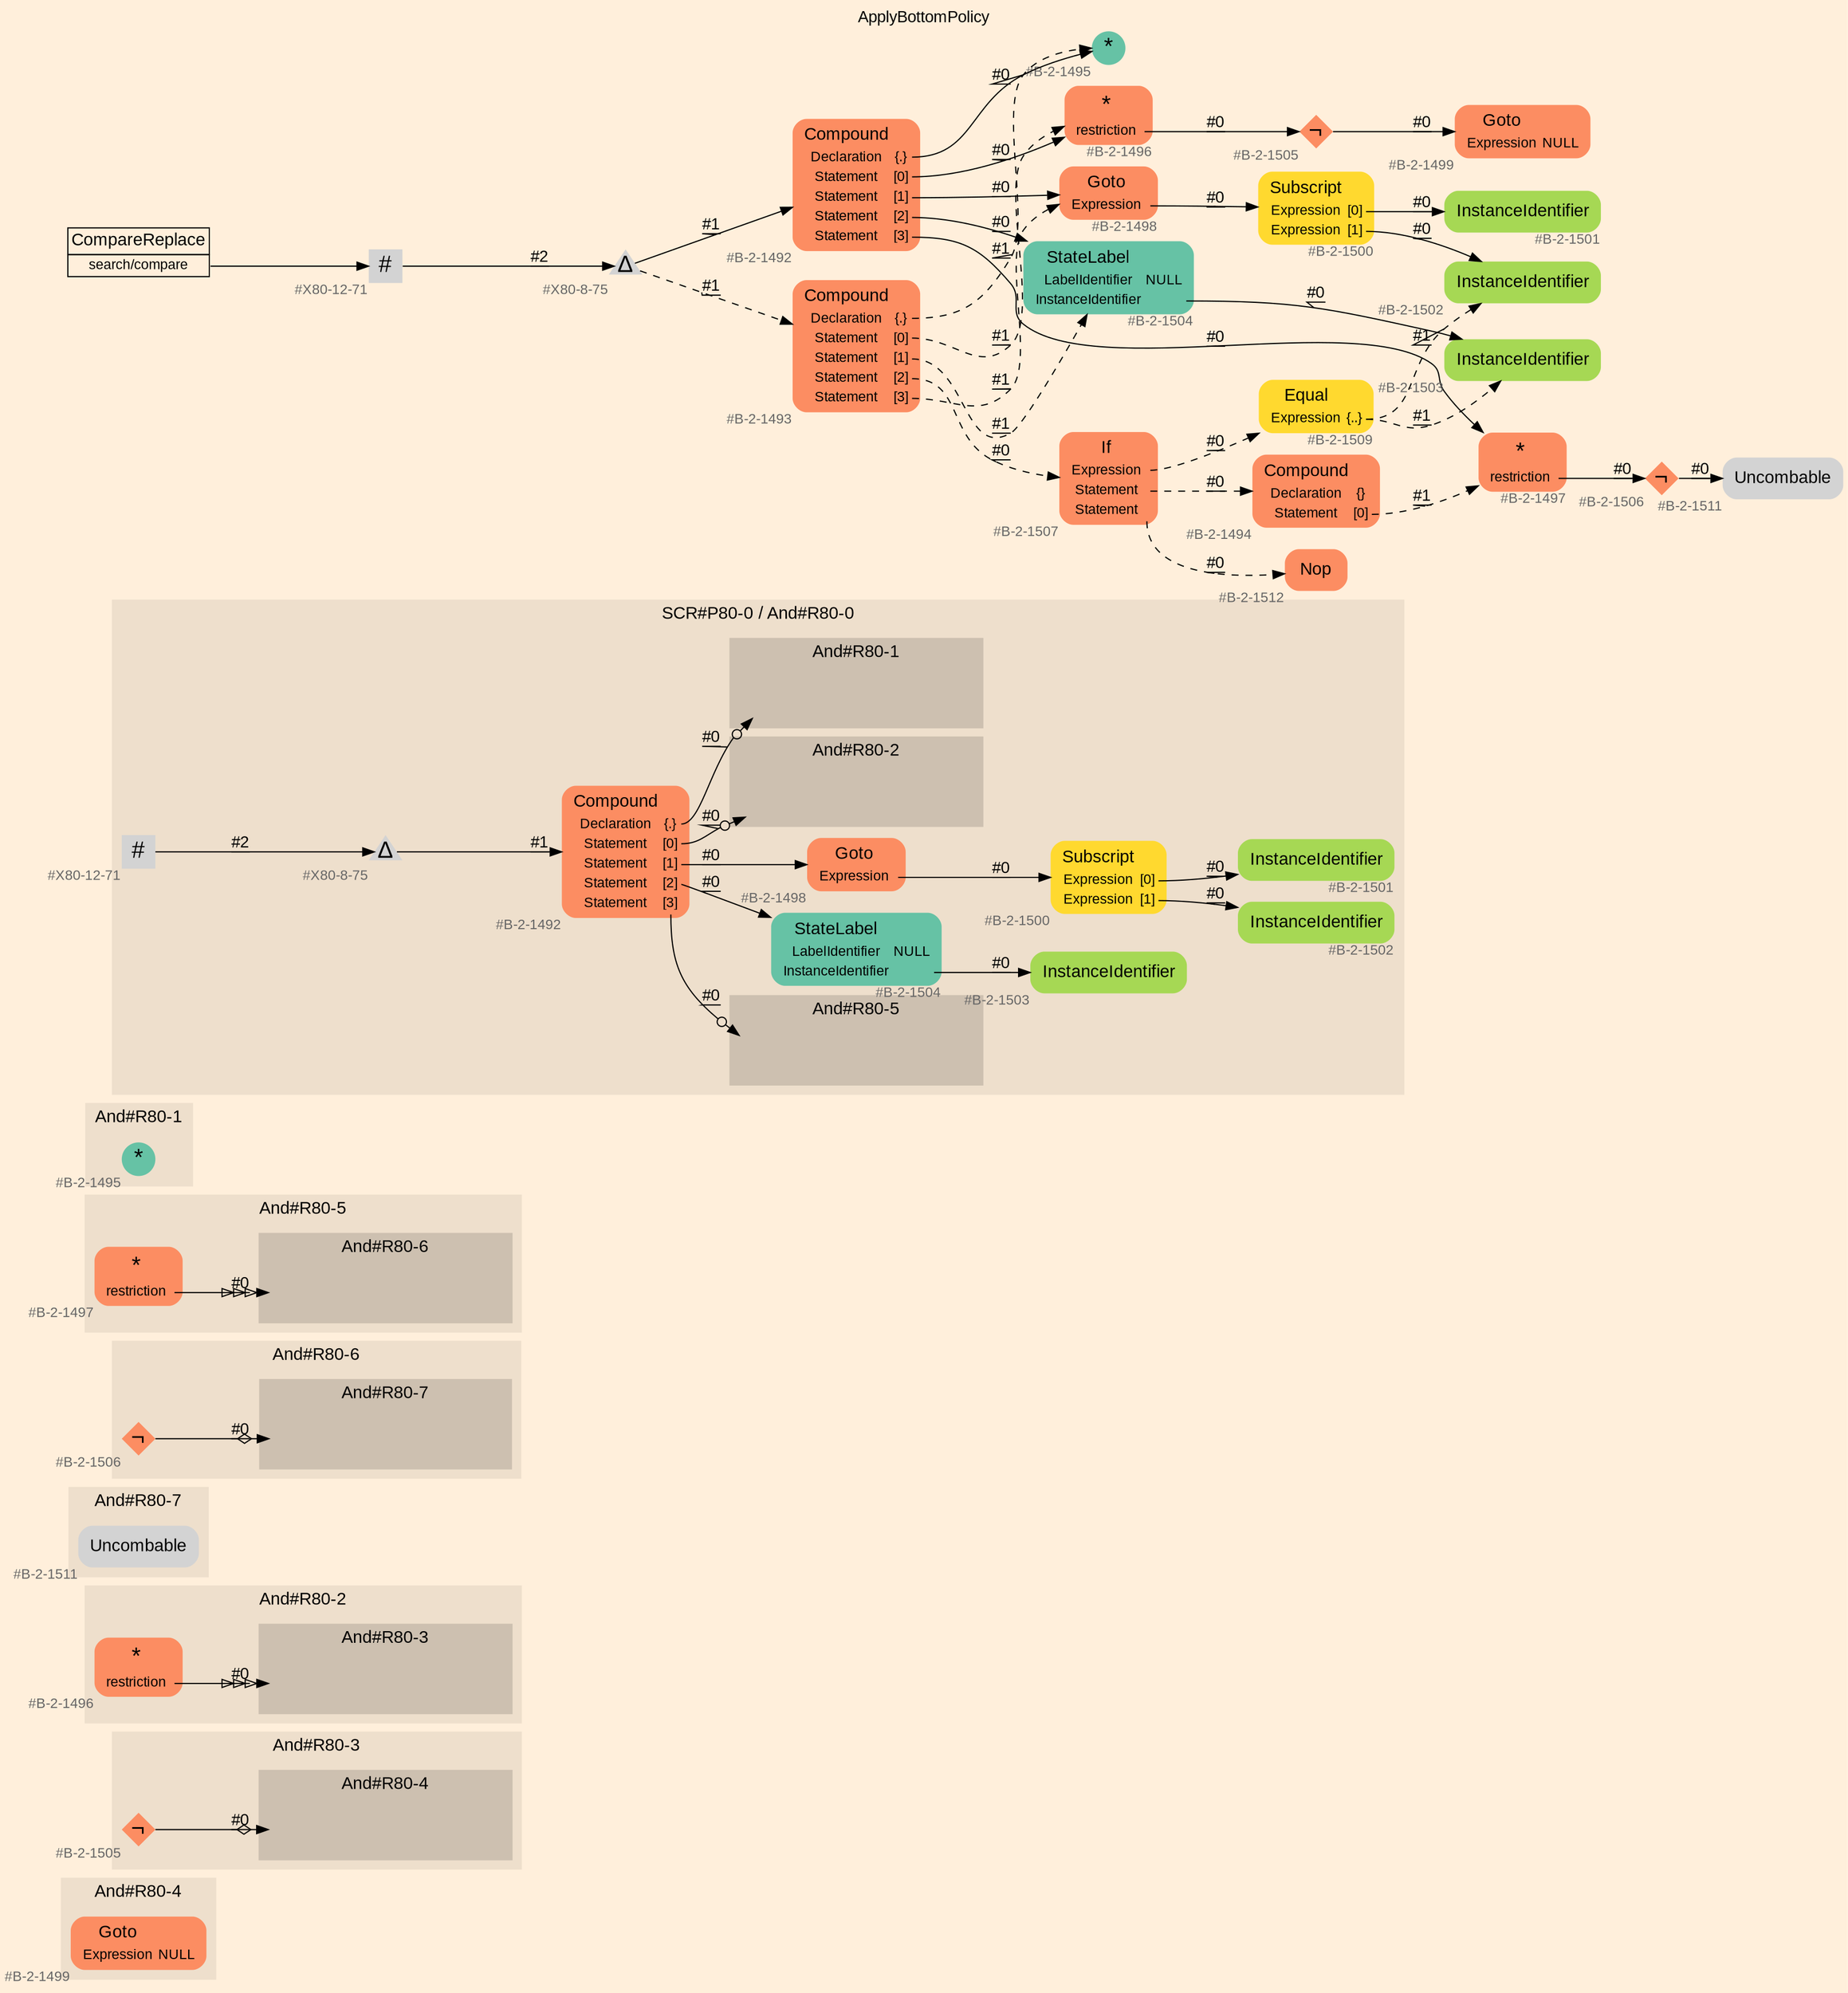 digraph "ApplyBottomPolicy" {
label = "ApplyBottomPolicy"
labelloc = t
graph [
    rankdir = "LR"
    ranksep = 0.3
    bgcolor = antiquewhite1
    color = black
    fontcolor = black
    fontname = "Arial"
];
node [
    fontname = "Arial"
];
edge [
    fontname = "Arial"
];

// -------------------- figure And#R80-4 --------------------
// -------- region And#R80-4 ----------
subgraph "clusterAnd#R80-4" {
    label = "And#R80-4"
    style = "filled"
    color = antiquewhite2
    fontsize = "15"
    // -------- block And#R80-4/#B-2-1499 ----------
    "And#R80-4/#B-2-1499" [
        fillcolor = "/set28/2"
        xlabel = "#B-2-1499"
        fontsize = "12"
        fontcolor = grey40
        shape = "plaintext"
        label = <<TABLE BORDER="0" CELLBORDER="0" CELLSPACING="0">
         <TR><TD><FONT COLOR="black" POINT-SIZE="15">Goto</FONT></TD></TR>
         <TR><TD><FONT COLOR="black" POINT-SIZE="12">Expression</FONT></TD><TD PORT="port0"><FONT COLOR="black" POINT-SIZE="12">NULL</FONT></TD></TR>
        </TABLE>>
        style = "rounded,filled"
    ];
    
}


// -------------------- figure And#R80-3 --------------------
// -------- region And#R80-3 ----------
subgraph "clusterAnd#R80-3" {
    label = "And#R80-3"
    style = "filled"
    color = antiquewhite2
    fontsize = "15"
    // -------- block And#R80-3/#B-2-1505 ----------
    "And#R80-3/#B-2-1505" [
        fillcolor = "/set28/2"
        xlabel = "#B-2-1505"
        fontsize = "12"
        fontcolor = grey40
        shape = "diamond"
        label = <<FONT COLOR="black" POINT-SIZE="20">¬</FONT>>
        style = "filled"
        penwidth = 0.0
        fixedsize = true
        width = 0.4
        height = 0.4
    ];
    
    // -------- region And#R80-3/And#R80-4 ----------
    subgraph "clusterAnd#R80-3/And#R80-4" {
        label = "And#R80-4"
        style = "filled"
        color = antiquewhite3
        fontsize = "15"
        // -------- block And#R80-3/And#R80-4/#B-2-1499 ----------
        "And#R80-3/And#R80-4/#B-2-1499" [
            fillcolor = "/set28/2"
            xlabel = "#B-2-1499"
            fontsize = "12"
            fontcolor = grey40
            shape = "none"
            style = "invisible"
        ];
        
    }
    
}

"And#R80-3/#B-2-1505" -> "And#R80-3/And#R80-4/#B-2-1499" [
    arrowhead="normalnoneodiamond"
    label = "#0"
    decorate = true
    color = black
    fontcolor = black
];


// -------------------- figure And#R80-2 --------------------
// -------- region And#R80-2 ----------
subgraph "clusterAnd#R80-2" {
    label = "And#R80-2"
    style = "filled"
    color = antiquewhite2
    fontsize = "15"
    // -------- block And#R80-2/#B-2-1496 ----------
    "And#R80-2/#B-2-1496" [
        fillcolor = "/set28/2"
        xlabel = "#B-2-1496"
        fontsize = "12"
        fontcolor = grey40
        shape = "plaintext"
        label = <<TABLE BORDER="0" CELLBORDER="0" CELLSPACING="0">
         <TR><TD><FONT COLOR="black" POINT-SIZE="20">*</FONT></TD></TR>
         <TR><TD><FONT COLOR="black" POINT-SIZE="12">restriction</FONT></TD><TD PORT="port0"></TD></TR>
        </TABLE>>
        style = "rounded,filled"
    ];
    
    // -------- region And#R80-2/And#R80-3 ----------
    subgraph "clusterAnd#R80-2/And#R80-3" {
        label = "And#R80-3"
        style = "filled"
        color = antiquewhite3
        fontsize = "15"
        // -------- block And#R80-2/And#R80-3/#B-2-1505 ----------
        "And#R80-2/And#R80-3/#B-2-1505" [
            fillcolor = "/set28/2"
            xlabel = "#B-2-1505"
            fontsize = "12"
            fontcolor = grey40
            shape = "none"
            style = "invisible"
        ];
        
    }
    
}

"And#R80-2/#B-2-1496":port0 -> "And#R80-2/And#R80-3/#B-2-1505" [
    arrowhead="normalonormalonormalonormal"
    label = "#0"
    decorate = true
    color = black
    fontcolor = black
];


// -------------------- figure And#R80-7 --------------------
// -------- region And#R80-7 ----------
subgraph "clusterAnd#R80-7" {
    label = "And#R80-7"
    style = "filled"
    color = antiquewhite2
    fontsize = "15"
    // -------- block And#R80-7/#B-2-1511 ----------
    "And#R80-7/#B-2-1511" [
        xlabel = "#B-2-1511"
        fontsize = "12"
        fontcolor = grey40
        shape = "plaintext"
        label = <<TABLE BORDER="0" CELLBORDER="0" CELLSPACING="0">
         <TR><TD><FONT COLOR="black" POINT-SIZE="15">Uncombable</FONT></TD></TR>
        </TABLE>>
        style = "rounded,filled"
    ];
    
}


// -------------------- figure And#R80-6 --------------------
// -------- region And#R80-6 ----------
subgraph "clusterAnd#R80-6" {
    label = "And#R80-6"
    style = "filled"
    color = antiquewhite2
    fontsize = "15"
    // -------- block And#R80-6/#B-2-1506 ----------
    "And#R80-6/#B-2-1506" [
        fillcolor = "/set28/2"
        xlabel = "#B-2-1506"
        fontsize = "12"
        fontcolor = grey40
        shape = "diamond"
        label = <<FONT COLOR="black" POINT-SIZE="20">¬</FONT>>
        style = "filled"
        penwidth = 0.0
        fixedsize = true
        width = 0.4
        height = 0.4
    ];
    
    // -------- region And#R80-6/And#R80-7 ----------
    subgraph "clusterAnd#R80-6/And#R80-7" {
        label = "And#R80-7"
        style = "filled"
        color = antiquewhite3
        fontsize = "15"
        // -------- block And#R80-6/And#R80-7/#B-2-1511 ----------
        "And#R80-6/And#R80-7/#B-2-1511" [
            xlabel = "#B-2-1511"
            fontsize = "12"
            fontcolor = grey40
            shape = "none"
            style = "invisible"
        ];
        
    }
    
}

"And#R80-6/#B-2-1506" -> "And#R80-6/And#R80-7/#B-2-1511" [
    arrowhead="normalnoneodiamond"
    label = "#0"
    decorate = true
    color = black
    fontcolor = black
];


// -------------------- figure And#R80-5 --------------------
// -------- region And#R80-5 ----------
subgraph "clusterAnd#R80-5" {
    label = "And#R80-5"
    style = "filled"
    color = antiquewhite2
    fontsize = "15"
    // -------- block And#R80-5/#B-2-1497 ----------
    "And#R80-5/#B-2-1497" [
        fillcolor = "/set28/2"
        xlabel = "#B-2-1497"
        fontsize = "12"
        fontcolor = grey40
        shape = "plaintext"
        label = <<TABLE BORDER="0" CELLBORDER="0" CELLSPACING="0">
         <TR><TD><FONT COLOR="black" POINT-SIZE="20">*</FONT></TD></TR>
         <TR><TD><FONT COLOR="black" POINT-SIZE="12">restriction</FONT></TD><TD PORT="port0"></TD></TR>
        </TABLE>>
        style = "rounded,filled"
    ];
    
    // -------- region And#R80-5/And#R80-6 ----------
    subgraph "clusterAnd#R80-5/And#R80-6" {
        label = "And#R80-6"
        style = "filled"
        color = antiquewhite3
        fontsize = "15"
        // -------- block And#R80-5/And#R80-6/#B-2-1506 ----------
        "And#R80-5/And#R80-6/#B-2-1506" [
            fillcolor = "/set28/2"
            xlabel = "#B-2-1506"
            fontsize = "12"
            fontcolor = grey40
            shape = "none"
            style = "invisible"
        ];
        
    }
    
}

"And#R80-5/#B-2-1497":port0 -> "And#R80-5/And#R80-6/#B-2-1506" [
    arrowhead="normalonormalonormalonormal"
    label = "#0"
    decorate = true
    color = black
    fontcolor = black
];


// -------------------- figure And#R80-1 --------------------
// -------- region And#R80-1 ----------
subgraph "clusterAnd#R80-1" {
    label = "And#R80-1"
    style = "filled"
    color = antiquewhite2
    fontsize = "15"
    // -------- block And#R80-1/#B-2-1495 ----------
    "And#R80-1/#B-2-1495" [
        fillcolor = "/set28/1"
        xlabel = "#B-2-1495"
        fontsize = "12"
        fontcolor = grey40
        shape = "circle"
        label = <<FONT COLOR="black" POINT-SIZE="20">*</FONT>>
        style = "filled"
        penwidth = 0.0
        fixedsize = true
        width = 0.4
        height = 0.4
    ];
    
}


// -------------------- figure And#R80-0 --------------------
// -------- region And#R80-0 ----------
subgraph "clusterAnd#R80-0" {
    label = "SCR#P80-0 / And#R80-0"
    style = "filled"
    color = antiquewhite2
    fontsize = "15"
    // -------- block And#R80-0/#B-2-1503 ----------
    "And#R80-0/#B-2-1503" [
        fillcolor = "/set28/5"
        xlabel = "#B-2-1503"
        fontsize = "12"
        fontcolor = grey40
        shape = "plaintext"
        label = <<TABLE BORDER="0" CELLBORDER="0" CELLSPACING="0">
         <TR><TD><FONT COLOR="black" POINT-SIZE="15">InstanceIdentifier</FONT></TD></TR>
        </TABLE>>
        style = "rounded,filled"
    ];
    
    // -------- block And#R80-0/#B-2-1500 ----------
    "And#R80-0/#B-2-1500" [
        fillcolor = "/set28/6"
        xlabel = "#B-2-1500"
        fontsize = "12"
        fontcolor = grey40
        shape = "plaintext"
        label = <<TABLE BORDER="0" CELLBORDER="0" CELLSPACING="0">
         <TR><TD><FONT COLOR="black" POINT-SIZE="15">Subscript</FONT></TD></TR>
         <TR><TD><FONT COLOR="black" POINT-SIZE="12">Expression</FONT></TD><TD PORT="port0"><FONT COLOR="black" POINT-SIZE="12">[0]</FONT></TD></TR>
         <TR><TD><FONT COLOR="black" POINT-SIZE="12">Expression</FONT></TD><TD PORT="port1"><FONT COLOR="black" POINT-SIZE="12">[1]</FONT></TD></TR>
        </TABLE>>
        style = "rounded,filled"
    ];
    
    // -------- block And#R80-0/#B-2-1501 ----------
    "And#R80-0/#B-2-1501" [
        fillcolor = "/set28/5"
        xlabel = "#B-2-1501"
        fontsize = "12"
        fontcolor = grey40
        shape = "plaintext"
        label = <<TABLE BORDER="0" CELLBORDER="0" CELLSPACING="0">
         <TR><TD><FONT COLOR="black" POINT-SIZE="15">InstanceIdentifier</FONT></TD></TR>
        </TABLE>>
        style = "rounded,filled"
    ];
    
    // -------- block And#R80-0/#B-2-1492 ----------
    "And#R80-0/#B-2-1492" [
        fillcolor = "/set28/2"
        xlabel = "#B-2-1492"
        fontsize = "12"
        fontcolor = grey40
        shape = "plaintext"
        label = <<TABLE BORDER="0" CELLBORDER="0" CELLSPACING="0">
         <TR><TD><FONT COLOR="black" POINT-SIZE="15">Compound</FONT></TD></TR>
         <TR><TD><FONT COLOR="black" POINT-SIZE="12">Declaration</FONT></TD><TD PORT="port0"><FONT COLOR="black" POINT-SIZE="12">{.}</FONT></TD></TR>
         <TR><TD><FONT COLOR="black" POINT-SIZE="12">Statement</FONT></TD><TD PORT="port1"><FONT COLOR="black" POINT-SIZE="12">[0]</FONT></TD></TR>
         <TR><TD><FONT COLOR="black" POINT-SIZE="12">Statement</FONT></TD><TD PORT="port2"><FONT COLOR="black" POINT-SIZE="12">[1]</FONT></TD></TR>
         <TR><TD><FONT COLOR="black" POINT-SIZE="12">Statement</FONT></TD><TD PORT="port3"><FONT COLOR="black" POINT-SIZE="12">[2]</FONT></TD></TR>
         <TR><TD><FONT COLOR="black" POINT-SIZE="12">Statement</FONT></TD><TD PORT="port4"><FONT COLOR="black" POINT-SIZE="12">[3]</FONT></TD></TR>
        </TABLE>>
        style = "rounded,filled"
    ];
    
    // -------- block And#R80-0/#B-2-1504 ----------
    "And#R80-0/#B-2-1504" [
        fillcolor = "/set28/1"
        xlabel = "#B-2-1504"
        fontsize = "12"
        fontcolor = grey40
        shape = "plaintext"
        label = <<TABLE BORDER="0" CELLBORDER="0" CELLSPACING="0">
         <TR><TD><FONT COLOR="black" POINT-SIZE="15">StateLabel</FONT></TD></TR>
         <TR><TD><FONT COLOR="black" POINT-SIZE="12">LabelIdentifier</FONT></TD><TD PORT="port0"><FONT COLOR="black" POINT-SIZE="12">NULL</FONT></TD></TR>
         <TR><TD><FONT COLOR="black" POINT-SIZE="12">InstanceIdentifier</FONT></TD><TD PORT="port1"></TD></TR>
        </TABLE>>
        style = "rounded,filled"
    ];
    
    // -------- block And#R80-0/#X80-12-71 ----------
    "And#R80-0/#X80-12-71" [
        xlabel = "#X80-12-71"
        fontsize = "12"
        fontcolor = grey40
        shape = "square"
        label = <<FONT COLOR="black" POINT-SIZE="20">#</FONT>>
        style = "filled"
        penwidth = 0.0
        fixedsize = true
        width = 0.4
        height = 0.4
    ];
    
    // -------- block And#R80-0/#B-2-1498 ----------
    "And#R80-0/#B-2-1498" [
        fillcolor = "/set28/2"
        xlabel = "#B-2-1498"
        fontsize = "12"
        fontcolor = grey40
        shape = "plaintext"
        label = <<TABLE BORDER="0" CELLBORDER="0" CELLSPACING="0">
         <TR><TD><FONT COLOR="black" POINT-SIZE="15">Goto</FONT></TD></TR>
         <TR><TD><FONT COLOR="black" POINT-SIZE="12">Expression</FONT></TD><TD PORT="port0"></TD></TR>
        </TABLE>>
        style = "rounded,filled"
    ];
    
    // -------- block And#R80-0/#B-2-1502 ----------
    "And#R80-0/#B-2-1502" [
        fillcolor = "/set28/5"
        xlabel = "#B-2-1502"
        fontsize = "12"
        fontcolor = grey40
        shape = "plaintext"
        label = <<TABLE BORDER="0" CELLBORDER="0" CELLSPACING="0">
         <TR><TD><FONT COLOR="black" POINT-SIZE="15">InstanceIdentifier</FONT></TD></TR>
        </TABLE>>
        style = "rounded,filled"
    ];
    
    // -------- block And#R80-0/#X80-8-75 ----------
    "And#R80-0/#X80-8-75" [
        xlabel = "#X80-8-75"
        fontsize = "12"
        fontcolor = grey40
        shape = "triangle"
        label = <<FONT COLOR="black" POINT-SIZE="20">Δ</FONT>>
        style = "filled"
        penwidth = 0.0
        fixedsize = true
        width = 0.4
        height = 0.4
    ];
    
    // -------- region And#R80-0/And#R80-1 ----------
    subgraph "clusterAnd#R80-0/And#R80-1" {
        label = "And#R80-1"
        style = "filled"
        color = antiquewhite3
        fontsize = "15"
        // -------- block And#R80-0/And#R80-1/#B-2-1495 ----------
        "And#R80-0/And#R80-1/#B-2-1495" [
            fillcolor = "/set28/1"
            xlabel = "#B-2-1495"
            fontsize = "12"
            fontcolor = grey40
            shape = "none"
            style = "invisible"
        ];
        
    }
    
    // -------- region And#R80-0/And#R80-2 ----------
    subgraph "clusterAnd#R80-0/And#R80-2" {
        label = "And#R80-2"
        style = "filled"
        color = antiquewhite3
        fontsize = "15"
        // -------- block And#R80-0/And#R80-2/#B-2-1496 ----------
        "And#R80-0/And#R80-2/#B-2-1496" [
            fillcolor = "/set28/2"
            xlabel = "#B-2-1496"
            fontsize = "12"
            fontcolor = grey40
            shape = "none"
            style = "invisible"
        ];
        
    }
    
    // -------- region And#R80-0/And#R80-5 ----------
    subgraph "clusterAnd#R80-0/And#R80-5" {
        label = "And#R80-5"
        style = "filled"
        color = antiquewhite3
        fontsize = "15"
        // -------- block And#R80-0/And#R80-5/#B-2-1497 ----------
        "And#R80-0/And#R80-5/#B-2-1497" [
            fillcolor = "/set28/2"
            xlabel = "#B-2-1497"
            fontsize = "12"
            fontcolor = grey40
            shape = "none"
            style = "invisible"
        ];
        
    }
    
}

"And#R80-0/#B-2-1500":port0 -> "And#R80-0/#B-2-1501" [
    label = "#0"
    decorate = true
    color = black
    fontcolor = black
];

"And#R80-0/#B-2-1500":port1 -> "And#R80-0/#B-2-1502" [
    label = "#0"
    decorate = true
    color = black
    fontcolor = black
];

"And#R80-0/#B-2-1492":port0 -> "And#R80-0/And#R80-1/#B-2-1495" [
    arrowhead="normalnoneodot"
    label = "#0"
    decorate = true
    color = black
    fontcolor = black
];

"And#R80-0/#B-2-1492":port1 -> "And#R80-0/And#R80-2/#B-2-1496" [
    arrowhead="normalnoneodot"
    label = "#0"
    decorate = true
    color = black
    fontcolor = black
];

"And#R80-0/#B-2-1492":port2 -> "And#R80-0/#B-2-1498" [
    label = "#0"
    decorate = true
    color = black
    fontcolor = black
];

"And#R80-0/#B-2-1492":port3 -> "And#R80-0/#B-2-1504" [
    label = "#0"
    decorate = true
    color = black
    fontcolor = black
];

"And#R80-0/#B-2-1492":port4 -> "And#R80-0/And#R80-5/#B-2-1497" [
    arrowhead="normalnoneodot"
    label = "#0"
    decorate = true
    color = black
    fontcolor = black
];

"And#R80-0/#B-2-1504":port1 -> "And#R80-0/#B-2-1503" [
    label = "#0"
    decorate = true
    color = black
    fontcolor = black
];

"And#R80-0/#X80-12-71" -> "And#R80-0/#X80-8-75" [
    label = "#2"
    decorate = true
    color = black
    fontcolor = black
];

"And#R80-0/#B-2-1498":port0 -> "And#R80-0/#B-2-1500" [
    label = "#0"
    decorate = true
    color = black
    fontcolor = black
];

"And#R80-0/#X80-8-75" -> "And#R80-0/#B-2-1492" [
    label = "#1"
    decorate = true
    color = black
    fontcolor = black
];


// -------------------- transformation figure --------------------
// -------- block CR#X80-10-80 ----------
"CR#X80-10-80" [
    fillcolor = antiquewhite1
    fontsize = "12"
    fontcolor = grey40
    shape = "plaintext"
    label = <<TABLE BORDER="0" CELLBORDER="1" CELLSPACING="0">
     <TR><TD><FONT COLOR="black" POINT-SIZE="15">CompareReplace</FONT></TD></TR>
     <TR><TD PORT="port0"><FONT COLOR="black" POINT-SIZE="12">search/compare</FONT></TD></TR>
    </TABLE>>
    style = "filled"
    color = black
];

// -------- block #X80-12-71 ----------
"#X80-12-71" [
    xlabel = "#X80-12-71"
    fontsize = "12"
    fontcolor = grey40
    shape = "square"
    label = <<FONT COLOR="black" POINT-SIZE="20">#</FONT>>
    style = "filled"
    penwidth = 0.0
    fixedsize = true
    width = 0.4
    height = 0.4
];

// -------- block #X80-8-75 ----------
"#X80-8-75" [
    xlabel = "#X80-8-75"
    fontsize = "12"
    fontcolor = grey40
    shape = "triangle"
    label = <<FONT COLOR="black" POINT-SIZE="20">Δ</FONT>>
    style = "filled"
    penwidth = 0.0
    fixedsize = true
    width = 0.4
    height = 0.4
];

// -------- block #B-2-1492 ----------
"#B-2-1492" [
    fillcolor = "/set28/2"
    xlabel = "#B-2-1492"
    fontsize = "12"
    fontcolor = grey40
    shape = "plaintext"
    label = <<TABLE BORDER="0" CELLBORDER="0" CELLSPACING="0">
     <TR><TD><FONT COLOR="black" POINT-SIZE="15">Compound</FONT></TD></TR>
     <TR><TD><FONT COLOR="black" POINT-SIZE="12">Declaration</FONT></TD><TD PORT="port0"><FONT COLOR="black" POINT-SIZE="12">{.}</FONT></TD></TR>
     <TR><TD><FONT COLOR="black" POINT-SIZE="12">Statement</FONT></TD><TD PORT="port1"><FONT COLOR="black" POINT-SIZE="12">[0]</FONT></TD></TR>
     <TR><TD><FONT COLOR="black" POINT-SIZE="12">Statement</FONT></TD><TD PORT="port2"><FONT COLOR="black" POINT-SIZE="12">[1]</FONT></TD></TR>
     <TR><TD><FONT COLOR="black" POINT-SIZE="12">Statement</FONT></TD><TD PORT="port3"><FONT COLOR="black" POINT-SIZE="12">[2]</FONT></TD></TR>
     <TR><TD><FONT COLOR="black" POINT-SIZE="12">Statement</FONT></TD><TD PORT="port4"><FONT COLOR="black" POINT-SIZE="12">[3]</FONT></TD></TR>
    </TABLE>>
    style = "rounded,filled"
];

// -------- block #B-2-1495 ----------
"#B-2-1495" [
    fillcolor = "/set28/1"
    xlabel = "#B-2-1495"
    fontsize = "12"
    fontcolor = grey40
    shape = "circle"
    label = <<FONT COLOR="black" POINT-SIZE="20">*</FONT>>
    style = "filled"
    penwidth = 0.0
    fixedsize = true
    width = 0.4
    height = 0.4
];

// -------- block #B-2-1496 ----------
"#B-2-1496" [
    fillcolor = "/set28/2"
    xlabel = "#B-2-1496"
    fontsize = "12"
    fontcolor = grey40
    shape = "plaintext"
    label = <<TABLE BORDER="0" CELLBORDER="0" CELLSPACING="0">
     <TR><TD><FONT COLOR="black" POINT-SIZE="20">*</FONT></TD></TR>
     <TR><TD><FONT COLOR="black" POINT-SIZE="12">restriction</FONT></TD><TD PORT="port0"></TD></TR>
    </TABLE>>
    style = "rounded,filled"
];

// -------- block #B-2-1505 ----------
"#B-2-1505" [
    fillcolor = "/set28/2"
    xlabel = "#B-2-1505"
    fontsize = "12"
    fontcolor = grey40
    shape = "diamond"
    label = <<FONT COLOR="black" POINT-SIZE="20">¬</FONT>>
    style = "filled"
    penwidth = 0.0
    fixedsize = true
    width = 0.4
    height = 0.4
];

// -------- block #B-2-1499 ----------
"#B-2-1499" [
    fillcolor = "/set28/2"
    xlabel = "#B-2-1499"
    fontsize = "12"
    fontcolor = grey40
    shape = "plaintext"
    label = <<TABLE BORDER="0" CELLBORDER="0" CELLSPACING="0">
     <TR><TD><FONT COLOR="black" POINT-SIZE="15">Goto</FONT></TD></TR>
     <TR><TD><FONT COLOR="black" POINT-SIZE="12">Expression</FONT></TD><TD PORT="port0"><FONT COLOR="black" POINT-SIZE="12">NULL</FONT></TD></TR>
    </TABLE>>
    style = "rounded,filled"
];

// -------- block #B-2-1498 ----------
"#B-2-1498" [
    fillcolor = "/set28/2"
    xlabel = "#B-2-1498"
    fontsize = "12"
    fontcolor = grey40
    shape = "plaintext"
    label = <<TABLE BORDER="0" CELLBORDER="0" CELLSPACING="0">
     <TR><TD><FONT COLOR="black" POINT-SIZE="15">Goto</FONT></TD></TR>
     <TR><TD><FONT COLOR="black" POINT-SIZE="12">Expression</FONT></TD><TD PORT="port0"></TD></TR>
    </TABLE>>
    style = "rounded,filled"
];

// -------- block #B-2-1500 ----------
"#B-2-1500" [
    fillcolor = "/set28/6"
    xlabel = "#B-2-1500"
    fontsize = "12"
    fontcolor = grey40
    shape = "plaintext"
    label = <<TABLE BORDER="0" CELLBORDER="0" CELLSPACING="0">
     <TR><TD><FONT COLOR="black" POINT-SIZE="15">Subscript</FONT></TD></TR>
     <TR><TD><FONT COLOR="black" POINT-SIZE="12">Expression</FONT></TD><TD PORT="port0"><FONT COLOR="black" POINT-SIZE="12">[0]</FONT></TD></TR>
     <TR><TD><FONT COLOR="black" POINT-SIZE="12">Expression</FONT></TD><TD PORT="port1"><FONT COLOR="black" POINT-SIZE="12">[1]</FONT></TD></TR>
    </TABLE>>
    style = "rounded,filled"
];

// -------- block #B-2-1501 ----------
"#B-2-1501" [
    fillcolor = "/set28/5"
    xlabel = "#B-2-1501"
    fontsize = "12"
    fontcolor = grey40
    shape = "plaintext"
    label = <<TABLE BORDER="0" CELLBORDER="0" CELLSPACING="0">
     <TR><TD><FONT COLOR="black" POINT-SIZE="15">InstanceIdentifier</FONT></TD></TR>
    </TABLE>>
    style = "rounded,filled"
];

// -------- block #B-2-1502 ----------
"#B-2-1502" [
    fillcolor = "/set28/5"
    xlabel = "#B-2-1502"
    fontsize = "12"
    fontcolor = grey40
    shape = "plaintext"
    label = <<TABLE BORDER="0" CELLBORDER="0" CELLSPACING="0">
     <TR><TD><FONT COLOR="black" POINT-SIZE="15">InstanceIdentifier</FONT></TD></TR>
    </TABLE>>
    style = "rounded,filled"
];

// -------- block #B-2-1504 ----------
"#B-2-1504" [
    fillcolor = "/set28/1"
    xlabel = "#B-2-1504"
    fontsize = "12"
    fontcolor = grey40
    shape = "plaintext"
    label = <<TABLE BORDER="0" CELLBORDER="0" CELLSPACING="0">
     <TR><TD><FONT COLOR="black" POINT-SIZE="15">StateLabel</FONT></TD></TR>
     <TR><TD><FONT COLOR="black" POINT-SIZE="12">LabelIdentifier</FONT></TD><TD PORT="port0"><FONT COLOR="black" POINT-SIZE="12">NULL</FONT></TD></TR>
     <TR><TD><FONT COLOR="black" POINT-SIZE="12">InstanceIdentifier</FONT></TD><TD PORT="port1"></TD></TR>
    </TABLE>>
    style = "rounded,filled"
];

// -------- block #B-2-1503 ----------
"#B-2-1503" [
    fillcolor = "/set28/5"
    xlabel = "#B-2-1503"
    fontsize = "12"
    fontcolor = grey40
    shape = "plaintext"
    label = <<TABLE BORDER="0" CELLBORDER="0" CELLSPACING="0">
     <TR><TD><FONT COLOR="black" POINT-SIZE="15">InstanceIdentifier</FONT></TD></TR>
    </TABLE>>
    style = "rounded,filled"
];

// -------- block #B-2-1497 ----------
"#B-2-1497" [
    fillcolor = "/set28/2"
    xlabel = "#B-2-1497"
    fontsize = "12"
    fontcolor = grey40
    shape = "plaintext"
    label = <<TABLE BORDER="0" CELLBORDER="0" CELLSPACING="0">
     <TR><TD><FONT COLOR="black" POINT-SIZE="20">*</FONT></TD></TR>
     <TR><TD><FONT COLOR="black" POINT-SIZE="12">restriction</FONT></TD><TD PORT="port0"></TD></TR>
    </TABLE>>
    style = "rounded,filled"
];

// -------- block #B-2-1506 ----------
"#B-2-1506" [
    fillcolor = "/set28/2"
    xlabel = "#B-2-1506"
    fontsize = "12"
    fontcolor = grey40
    shape = "diamond"
    label = <<FONT COLOR="black" POINT-SIZE="20">¬</FONT>>
    style = "filled"
    penwidth = 0.0
    fixedsize = true
    width = 0.4
    height = 0.4
];

// -------- block #B-2-1511 ----------
"#B-2-1511" [
    xlabel = "#B-2-1511"
    fontsize = "12"
    fontcolor = grey40
    shape = "plaintext"
    label = <<TABLE BORDER="0" CELLBORDER="0" CELLSPACING="0">
     <TR><TD><FONT COLOR="black" POINT-SIZE="15">Uncombable</FONT></TD></TR>
    </TABLE>>
    style = "rounded,filled"
];

// -------- block #B-2-1493 ----------
"#B-2-1493" [
    fillcolor = "/set28/2"
    xlabel = "#B-2-1493"
    fontsize = "12"
    fontcolor = grey40
    shape = "plaintext"
    label = <<TABLE BORDER="0" CELLBORDER="0" CELLSPACING="0">
     <TR><TD><FONT COLOR="black" POINT-SIZE="15">Compound</FONT></TD></TR>
     <TR><TD><FONT COLOR="black" POINT-SIZE="12">Declaration</FONT></TD><TD PORT="port0"><FONT COLOR="black" POINT-SIZE="12">{.}</FONT></TD></TR>
     <TR><TD><FONT COLOR="black" POINT-SIZE="12">Statement</FONT></TD><TD PORT="port1"><FONT COLOR="black" POINT-SIZE="12">[0]</FONT></TD></TR>
     <TR><TD><FONT COLOR="black" POINT-SIZE="12">Statement</FONT></TD><TD PORT="port2"><FONT COLOR="black" POINT-SIZE="12">[1]</FONT></TD></TR>
     <TR><TD><FONT COLOR="black" POINT-SIZE="12">Statement</FONT></TD><TD PORT="port3"><FONT COLOR="black" POINT-SIZE="12">[2]</FONT></TD></TR>
     <TR><TD><FONT COLOR="black" POINT-SIZE="12">Statement</FONT></TD><TD PORT="port4"><FONT COLOR="black" POINT-SIZE="12">[3]</FONT></TD></TR>
    </TABLE>>
    style = "rounded,filled"
];

// -------- block #B-2-1507 ----------
"#B-2-1507" [
    fillcolor = "/set28/2"
    xlabel = "#B-2-1507"
    fontsize = "12"
    fontcolor = grey40
    shape = "plaintext"
    label = <<TABLE BORDER="0" CELLBORDER="0" CELLSPACING="0">
     <TR><TD><FONT COLOR="black" POINT-SIZE="15">If</FONT></TD></TR>
     <TR><TD><FONT COLOR="black" POINT-SIZE="12">Expression</FONT></TD><TD PORT="port0"></TD></TR>
     <TR><TD><FONT COLOR="black" POINT-SIZE="12">Statement</FONT></TD><TD PORT="port1"></TD></TR>
     <TR><TD><FONT COLOR="black" POINT-SIZE="12">Statement</FONT></TD><TD PORT="port2"></TD></TR>
    </TABLE>>
    style = "rounded,filled"
];

// -------- block #B-2-1509 ----------
"#B-2-1509" [
    fillcolor = "/set28/6"
    xlabel = "#B-2-1509"
    fontsize = "12"
    fontcolor = grey40
    shape = "plaintext"
    label = <<TABLE BORDER="0" CELLBORDER="0" CELLSPACING="0">
     <TR><TD><FONT COLOR="black" POINT-SIZE="15">Equal</FONT></TD></TR>
     <TR><TD><FONT COLOR="black" POINT-SIZE="12">Expression</FONT></TD><TD PORT="port0"><FONT COLOR="black" POINT-SIZE="12">{..}</FONT></TD></TR>
    </TABLE>>
    style = "rounded,filled"
];

// -------- block #B-2-1494 ----------
"#B-2-1494" [
    fillcolor = "/set28/2"
    xlabel = "#B-2-1494"
    fontsize = "12"
    fontcolor = grey40
    shape = "plaintext"
    label = <<TABLE BORDER="0" CELLBORDER="0" CELLSPACING="0">
     <TR><TD><FONT COLOR="black" POINT-SIZE="15">Compound</FONT></TD></TR>
     <TR><TD><FONT COLOR="black" POINT-SIZE="12">Declaration</FONT></TD><TD PORT="port0"><FONT COLOR="black" POINT-SIZE="12">{}</FONT></TD></TR>
     <TR><TD><FONT COLOR="black" POINT-SIZE="12">Statement</FONT></TD><TD PORT="port1"><FONT COLOR="black" POINT-SIZE="12">[0]</FONT></TD></TR>
    </TABLE>>
    style = "rounded,filled"
];

// -------- block #B-2-1512 ----------
"#B-2-1512" [
    fillcolor = "/set28/2"
    xlabel = "#B-2-1512"
    fontsize = "12"
    fontcolor = grey40
    shape = "plaintext"
    label = <<TABLE BORDER="0" CELLBORDER="0" CELLSPACING="0">
     <TR><TD><FONT COLOR="black" POINT-SIZE="15">Nop</FONT></TD></TR>
    </TABLE>>
    style = "rounded,filled"
];

"CR#X80-10-80":port0 -> "#X80-12-71" [
    label = ""
    decorate = true
    color = black
    fontcolor = black
];

"#X80-12-71" -> "#X80-8-75" [
    label = "#2"
    decorate = true
    color = black
    fontcolor = black
];

"#X80-8-75" -> "#B-2-1492" [
    label = "#1"
    decorate = true
    color = black
    fontcolor = black
];

"#X80-8-75" -> "#B-2-1493" [
    style="dashed"
    label = "#1"
    decorate = true
    color = black
    fontcolor = black
];

"#B-2-1492":port0 -> "#B-2-1495" [
    label = "#0"
    decorate = true
    color = black
    fontcolor = black
];

"#B-2-1492":port1 -> "#B-2-1496" [
    label = "#0"
    decorate = true
    color = black
    fontcolor = black
];

"#B-2-1492":port2 -> "#B-2-1498" [
    label = "#0"
    decorate = true
    color = black
    fontcolor = black
];

"#B-2-1492":port3 -> "#B-2-1504" [
    label = "#0"
    decorate = true
    color = black
    fontcolor = black
];

"#B-2-1492":port4 -> "#B-2-1497" [
    label = "#0"
    decorate = true
    color = black
    fontcolor = black
];

"#B-2-1496":port0 -> "#B-2-1505" [
    label = "#0"
    decorate = true
    color = black
    fontcolor = black
];

"#B-2-1505" -> "#B-2-1499" [
    label = "#0"
    decorate = true
    color = black
    fontcolor = black
];

"#B-2-1498":port0 -> "#B-2-1500" [
    label = "#0"
    decorate = true
    color = black
    fontcolor = black
];

"#B-2-1500":port0 -> "#B-2-1501" [
    label = "#0"
    decorate = true
    color = black
    fontcolor = black
];

"#B-2-1500":port1 -> "#B-2-1502" [
    label = "#0"
    decorate = true
    color = black
    fontcolor = black
];

"#B-2-1504":port1 -> "#B-2-1503" [
    label = "#0"
    decorate = true
    color = black
    fontcolor = black
];

"#B-2-1497":port0 -> "#B-2-1506" [
    label = "#0"
    decorate = true
    color = black
    fontcolor = black
];

"#B-2-1506" -> "#B-2-1511" [
    label = "#0"
    decorate = true
    color = black
    fontcolor = black
];

"#B-2-1493":port0 -> "#B-2-1495" [
    style="dashed"
    label = "#1"
    decorate = true
    color = black
    fontcolor = black
];

"#B-2-1493":port1 -> "#B-2-1496" [
    style="dashed"
    label = "#1"
    decorate = true
    color = black
    fontcolor = black
];

"#B-2-1493":port2 -> "#B-2-1504" [
    style="dashed"
    label = "#1"
    decorate = true
    color = black
    fontcolor = black
];

"#B-2-1493":port3 -> "#B-2-1507" [
    style="dashed"
    label = "#0"
    decorate = true
    color = black
    fontcolor = black
];

"#B-2-1493":port4 -> "#B-2-1498" [
    style="dashed"
    label = "#1"
    decorate = true
    color = black
    fontcolor = black
];

"#B-2-1507":port0 -> "#B-2-1509" [
    style="dashed"
    label = "#0"
    decorate = true
    color = black
    fontcolor = black
];

"#B-2-1507":port1 -> "#B-2-1494" [
    style="dashed"
    label = "#0"
    decorate = true
    color = black
    fontcolor = black
];

"#B-2-1507":port2 -> "#B-2-1512" [
    style="dashed"
    label = "#0"
    decorate = true
    color = black
    fontcolor = black
];

"#B-2-1509":port0 -> "#B-2-1502" [
    style="dashed"
    label = "#1"
    decorate = true
    color = black
    fontcolor = black
];

"#B-2-1509":port0 -> "#B-2-1503" [
    style="dashed"
    label = "#1"
    decorate = true
    color = black
    fontcolor = black
];

"#B-2-1494":port1 -> "#B-2-1497" [
    style="dashed"
    label = "#1"
    decorate = true
    color = black
    fontcolor = black
];


}
